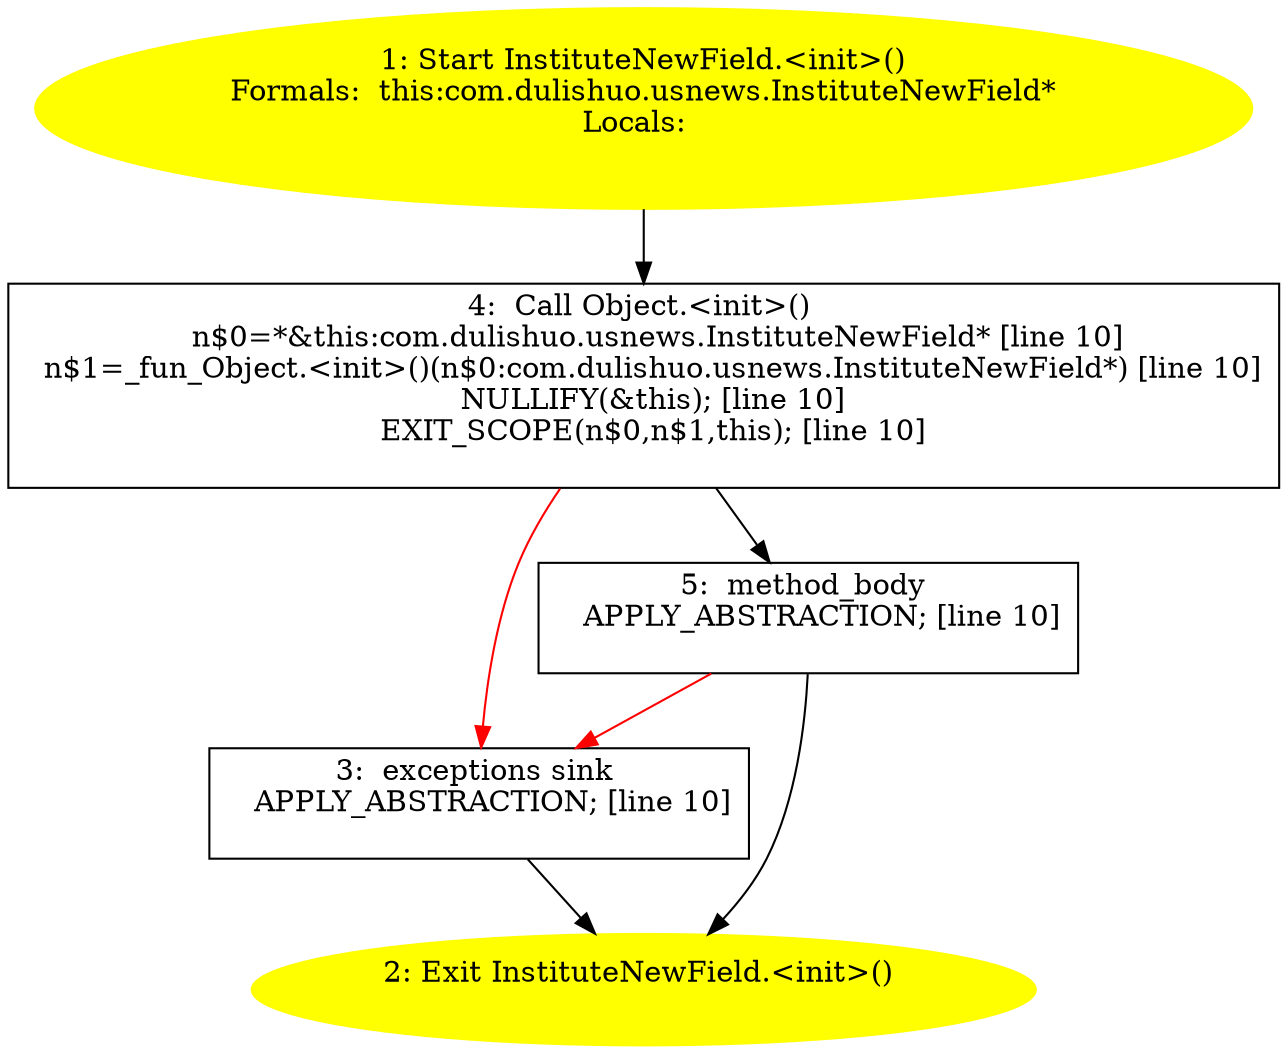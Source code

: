 /* @generated */
digraph cfg {
"com.dulishuo.usnews.InstituteNewField.<init>().d1a3d29239de9ead338ed09d6db1bbdc_1" [label="1: Start InstituteNewField.<init>()\nFormals:  this:com.dulishuo.usnews.InstituteNewField*\nLocals:  \n  " color=yellow style=filled]
	

	 "com.dulishuo.usnews.InstituteNewField.<init>().d1a3d29239de9ead338ed09d6db1bbdc_1" -> "com.dulishuo.usnews.InstituteNewField.<init>().d1a3d29239de9ead338ed09d6db1bbdc_4" ;
"com.dulishuo.usnews.InstituteNewField.<init>().d1a3d29239de9ead338ed09d6db1bbdc_2" [label="2: Exit InstituteNewField.<init>() \n  " color=yellow style=filled]
	

"com.dulishuo.usnews.InstituteNewField.<init>().d1a3d29239de9ead338ed09d6db1bbdc_3" [label="3:  exceptions sink \n   APPLY_ABSTRACTION; [line 10]\n " shape="box"]
	

	 "com.dulishuo.usnews.InstituteNewField.<init>().d1a3d29239de9ead338ed09d6db1bbdc_3" -> "com.dulishuo.usnews.InstituteNewField.<init>().d1a3d29239de9ead338ed09d6db1bbdc_2" ;
"com.dulishuo.usnews.InstituteNewField.<init>().d1a3d29239de9ead338ed09d6db1bbdc_4" [label="4:  Call Object.<init>() \n   n$0=*&this:com.dulishuo.usnews.InstituteNewField* [line 10]\n  n$1=_fun_Object.<init>()(n$0:com.dulishuo.usnews.InstituteNewField*) [line 10]\n  NULLIFY(&this); [line 10]\n  EXIT_SCOPE(n$0,n$1,this); [line 10]\n " shape="box"]
	

	 "com.dulishuo.usnews.InstituteNewField.<init>().d1a3d29239de9ead338ed09d6db1bbdc_4" -> "com.dulishuo.usnews.InstituteNewField.<init>().d1a3d29239de9ead338ed09d6db1bbdc_5" ;
	 "com.dulishuo.usnews.InstituteNewField.<init>().d1a3d29239de9ead338ed09d6db1bbdc_4" -> "com.dulishuo.usnews.InstituteNewField.<init>().d1a3d29239de9ead338ed09d6db1bbdc_3" [color="red" ];
"com.dulishuo.usnews.InstituteNewField.<init>().d1a3d29239de9ead338ed09d6db1bbdc_5" [label="5:  method_body \n   APPLY_ABSTRACTION; [line 10]\n " shape="box"]
	

	 "com.dulishuo.usnews.InstituteNewField.<init>().d1a3d29239de9ead338ed09d6db1bbdc_5" -> "com.dulishuo.usnews.InstituteNewField.<init>().d1a3d29239de9ead338ed09d6db1bbdc_2" ;
	 "com.dulishuo.usnews.InstituteNewField.<init>().d1a3d29239de9ead338ed09d6db1bbdc_5" -> "com.dulishuo.usnews.InstituteNewField.<init>().d1a3d29239de9ead338ed09d6db1bbdc_3" [color="red" ];
}

